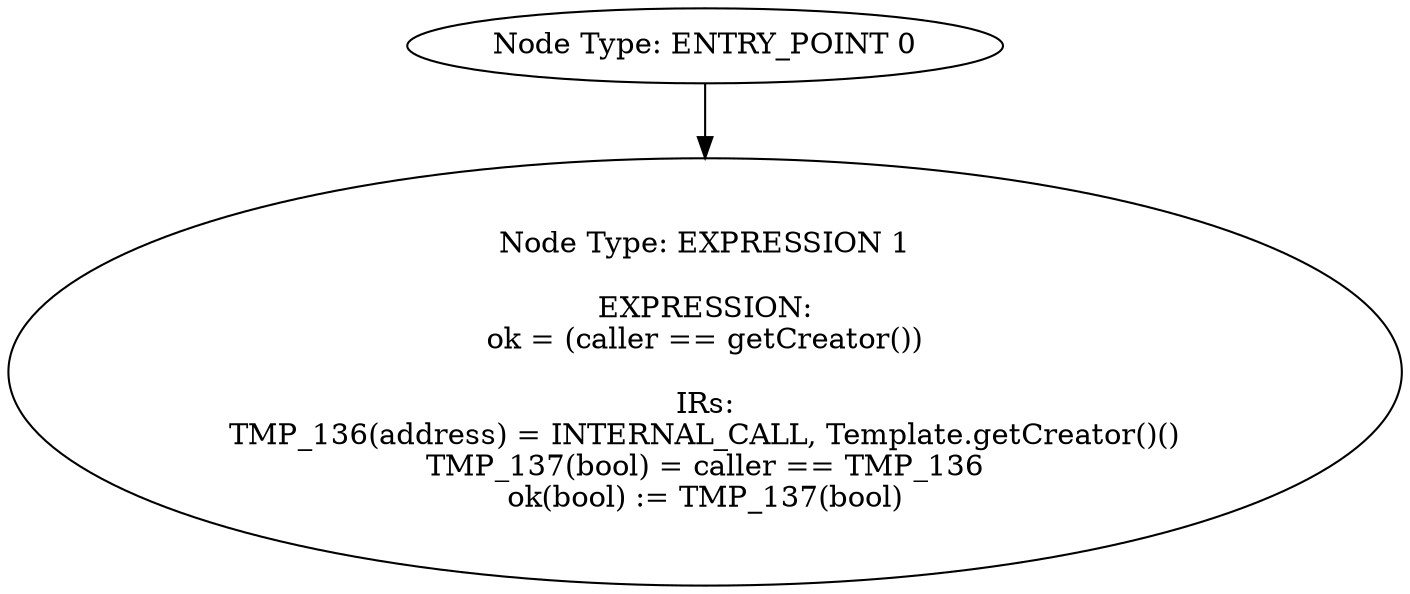 digraph{
0[label="Node Type: ENTRY_POINT 0
"];
0->1;
1[label="Node Type: EXPRESSION 1

EXPRESSION:
ok = (caller == getCreator())

IRs:
TMP_136(address) = INTERNAL_CALL, Template.getCreator()()
TMP_137(bool) = caller == TMP_136
ok(bool) := TMP_137(bool)"];
}

